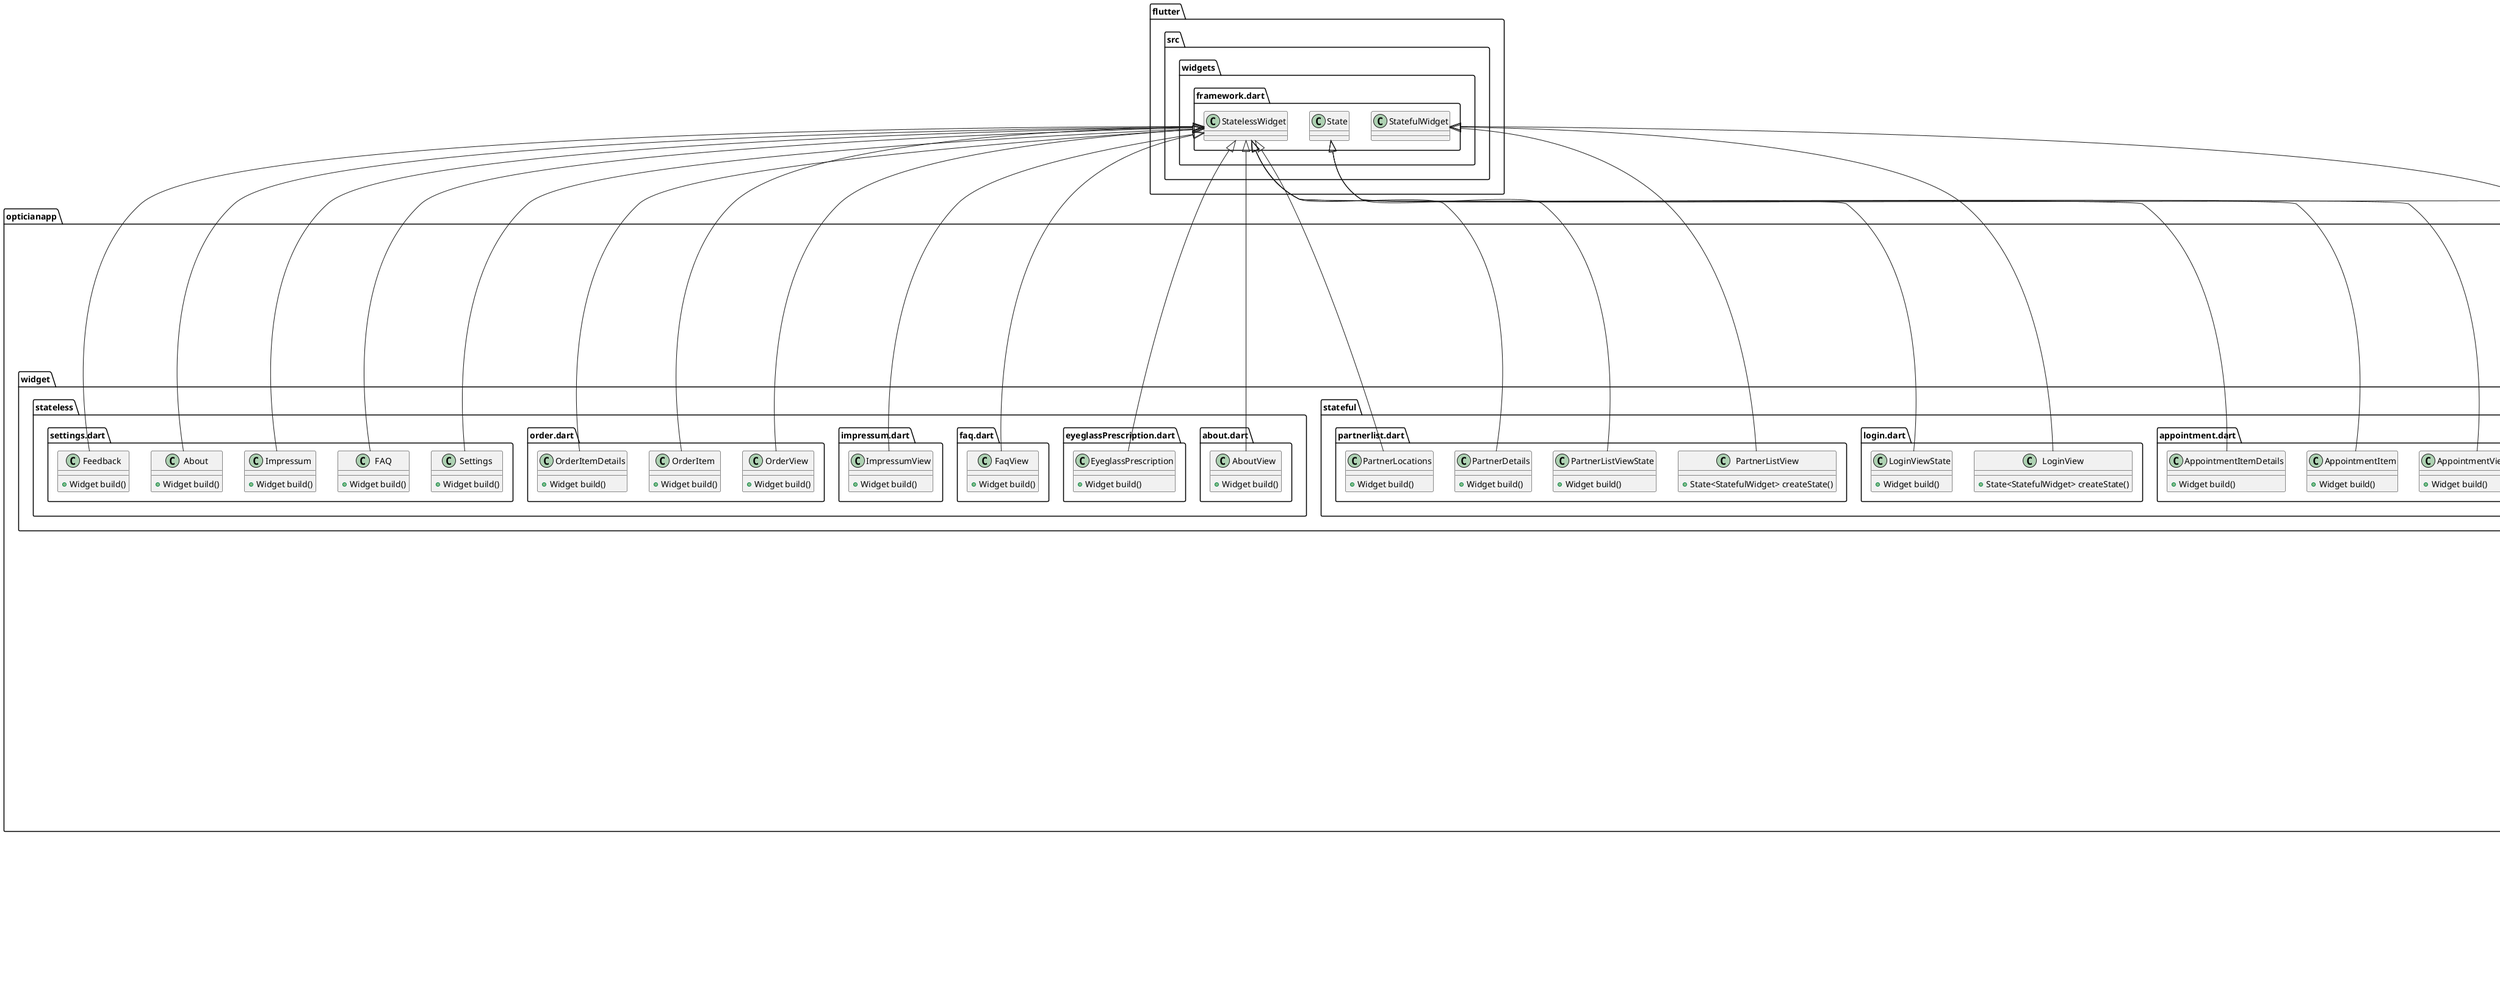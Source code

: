 @startuml
set namespaceSeparator ::

class "opticianapp::main.dart::OpticianApp" {
  +Widget build()
}

"flutter::src::widgets::framework.dart::StatelessWidget" <|-- "opticianapp::main.dart::OpticianApp"

class "opticianapp::model::appointment.dart::Appointment" {
  +int id
  +int customerId
  +String type
  +String text
  +DateTime due
  +DateTime timestamp
}

class "opticianapp::model::eyeglassPrescription.dart::EyeglassPrescription" {
  +int id
  +int customerId
  +String forename
  +String surname
  +String type
  +String text
  +DateTime date
  +double sphLeft
  +double sphRight
  +double cylLeft
  +double cylRight
  +double axisLeft
  +double axisRight
  +double addLeft
  +double addRight
  +double prism1Left
  +double prism1Right
  +double basis1Left
  +double basis1Right
  +double prism2Left
  +double prism2Right
  +double basis2Left
  +double basis2Right
  +double pdLeft
  +double pdRight
  +double heightLeft
  +double heightRight
  +double amplification
  +DateTime timestamp
}

class "opticianapp::model::location.dart::Location" {
  +String zipCode
  +String city
  +String street
  +String streetNumber
}

class "opticianapp::model::optician.dart::Optician" {
  +String name
  +String description
  +List<Location> locations
  +String phoneNumber
  +String email
  +String website
  +List<DateTime> availableAppointments
}

class "opticianapp::model::order.dart::Order" {
  +int id
  +int customerId
  +String type
  +String text
  +DateTime due
  +bool finished
  +DateTime timestamp
}

class "opticianapp::model::user.dart::User" {
  +int id
  +String username
  +String password
}

class "opticianapp::notification::notificationHandler.dart::NotificationHandler" {
  +FlutterLocalNotificationsPlugin flutterLocalNotificationsPlugin
  +void init()
  +Future<bool?> requestPermission()
  +void showNotification()
}

"opticianapp::notification::notificationHandler.dart::NotificationHandler" o-- "flutter_local_notifications::src::flutter_local_notifications_plugin.dart::FlutterLocalNotificationsPlugin"

class "opticianapp::notification::notificationService.dart::NotificationService" {
  +NotificationHandler notificationHandler
  +String notificationChannelId
  +int notificationId
  +Future<void> initializeService()
  +Future<void> onStart()
}

"opticianapp::notification::notificationService.dart::NotificationService" o-- "opticianapp::notification::notificationHandler.dart::NotificationHandler"

class "opticianapp::widget::stateful::appointment.dart::AppointmentView" {
  +State<StatefulWidget> createState()
}

"flutter::src::widgets::framework.dart::StatefulWidget" <|-- "opticianapp::widget::stateful::appointment.dart::AppointmentView"

class "opticianapp::widget::stateful::appointment.dart::AppointmentViewState" {
  +Widget build()
}

"flutter::src::widgets::framework.dart::State" <|-- "opticianapp::widget::stateful::appointment.dart::AppointmentViewState"

class "opticianapp::widget::stateful::appointment.dart::AppointmentItem" {
  +Widget build()
}

"flutter::src::widgets::framework.dart::StatelessWidget" <|-- "opticianapp::widget::stateful::appointment.dart::AppointmentItem"

class "opticianapp::widget::stateful::appointment.dart::AppointmentItemDetails" {
  +Widget build()
}

"flutter::src::widgets::framework.dart::StatelessWidget" <|-- "opticianapp::widget::stateful::appointment.dart::AppointmentItemDetails"

class "opticianapp::widget::stateful::login.dart::LoginView" {
  +State<StatefulWidget> createState()
}

"flutter::src::widgets::framework.dart::StatefulWidget" <|-- "opticianapp::widget::stateful::login.dart::LoginView"

class "opticianapp::widget::stateful::login.dart::LoginViewState" {
  +Widget build()
}

"flutter::src::widgets::framework.dart::State" <|-- "opticianapp::widget::stateful::login.dart::LoginViewState"

class "opticianapp::widget::stateful::partnerlist.dart::PartnerListView" {
  +State<StatefulWidget> createState()
}

"flutter::src::widgets::framework.dart::StatefulWidget" <|-- "opticianapp::widget::stateful::partnerlist.dart::PartnerListView"

class "opticianapp::widget::stateful::partnerlist.dart::PartnerListViewState" {
  +Widget build()
}

"flutter::src::widgets::framework.dart::State" <|-- "opticianapp::widget::stateful::partnerlist.dart::PartnerListViewState"

class "opticianapp::widget::stateful::partnerlist.dart::PartnerDetails" {
  +Widget build()
}

"flutter::src::widgets::framework.dart::StatelessWidget" <|-- "opticianapp::widget::stateful::partnerlist.dart::PartnerDetails"

class "opticianapp::widget::stateful::partnerlist.dart::PartnerLocations" {
  +Widget build()
}

"flutter::src::widgets::framework.dart::StatelessWidget" <|-- "opticianapp::widget::stateful::partnerlist.dart::PartnerLocations"

class "opticianapp::widget::stateless::about.dart::AboutView" {
  +Widget build()
}

"flutter::src::widgets::framework.dart::StatelessWidget" <|-- "opticianapp::widget::stateless::about.dart::AboutView"

class "opticianapp::widget::stateless::eyeglassPrescription.dart::EyeglassPrescription" {
  +Widget build()
}

"flutter::src::widgets::framework.dart::StatelessWidget" <|-- "opticianapp::widget::stateless::eyeglassPrescription.dart::EyeglassPrescription"

class "opticianapp::widget::stateless::faq.dart::FaqView" {
  +Widget build()
}

"flutter::src::widgets::framework.dart::StatelessWidget" <|-- "opticianapp::widget::stateless::faq.dart::FaqView"

class "opticianapp::widget::stateless::impressum.dart::ImpressumView" {
  +Widget build()
}

"flutter::src::widgets::framework.dart::StatelessWidget" <|-- "opticianapp::widget::stateless::impressum.dart::ImpressumView"

class "opticianapp::widget::stateless::order.dart::OrderView" {
  +Widget build()
}

"flutter::src::widgets::framework.dart::StatelessWidget" <|-- "opticianapp::widget::stateless::order.dart::OrderView"

class "opticianapp::widget::stateless::order.dart::OrderItem" {
  +Widget build()
}

"flutter::src::widgets::framework.dart::StatelessWidget" <|-- "opticianapp::widget::stateless::order.dart::OrderItem"

class "opticianapp::widget::stateless::order.dart::OrderItemDetails" {
  +Widget build()
}

"flutter::src::widgets::framework.dart::StatelessWidget" <|-- "opticianapp::widget::stateless::order.dart::OrderItemDetails"

class "opticianapp::widget::stateless::settings.dart::Settings" {
  +Widget build()
}

"flutter::src::widgets::framework.dart::StatelessWidget" <|-- "opticianapp::widget::stateless::settings.dart::Settings"

class "opticianapp::widget::stateless::settings.dart::FAQ" {
  +Widget build()
}

"flutter::src::widgets::framework.dart::StatelessWidget" <|-- "opticianapp::widget::stateless::settings.dart::FAQ"

class "opticianapp::widget::stateless::settings.dart::Impressum" {
  +Widget build()
}

"flutter::src::widgets::framework.dart::StatelessWidget" <|-- "opticianapp::widget::stateless::settings.dart::Impressum"

class "opticianapp::widget::stateless::settings.dart::About" {
  +Widget build()
}

"flutter::src::widgets::framework.dart::StatelessWidget" <|-- "opticianapp::widget::stateless::settings.dart::About"

class "opticianapp::widget::stateless::settings.dart::Feedback" {
  +Widget build()
}

"flutter::src::widgets::framework.dart::StatelessWidget" <|-- "opticianapp::widget::stateless::settings.dart::Feedback"


@enduml
